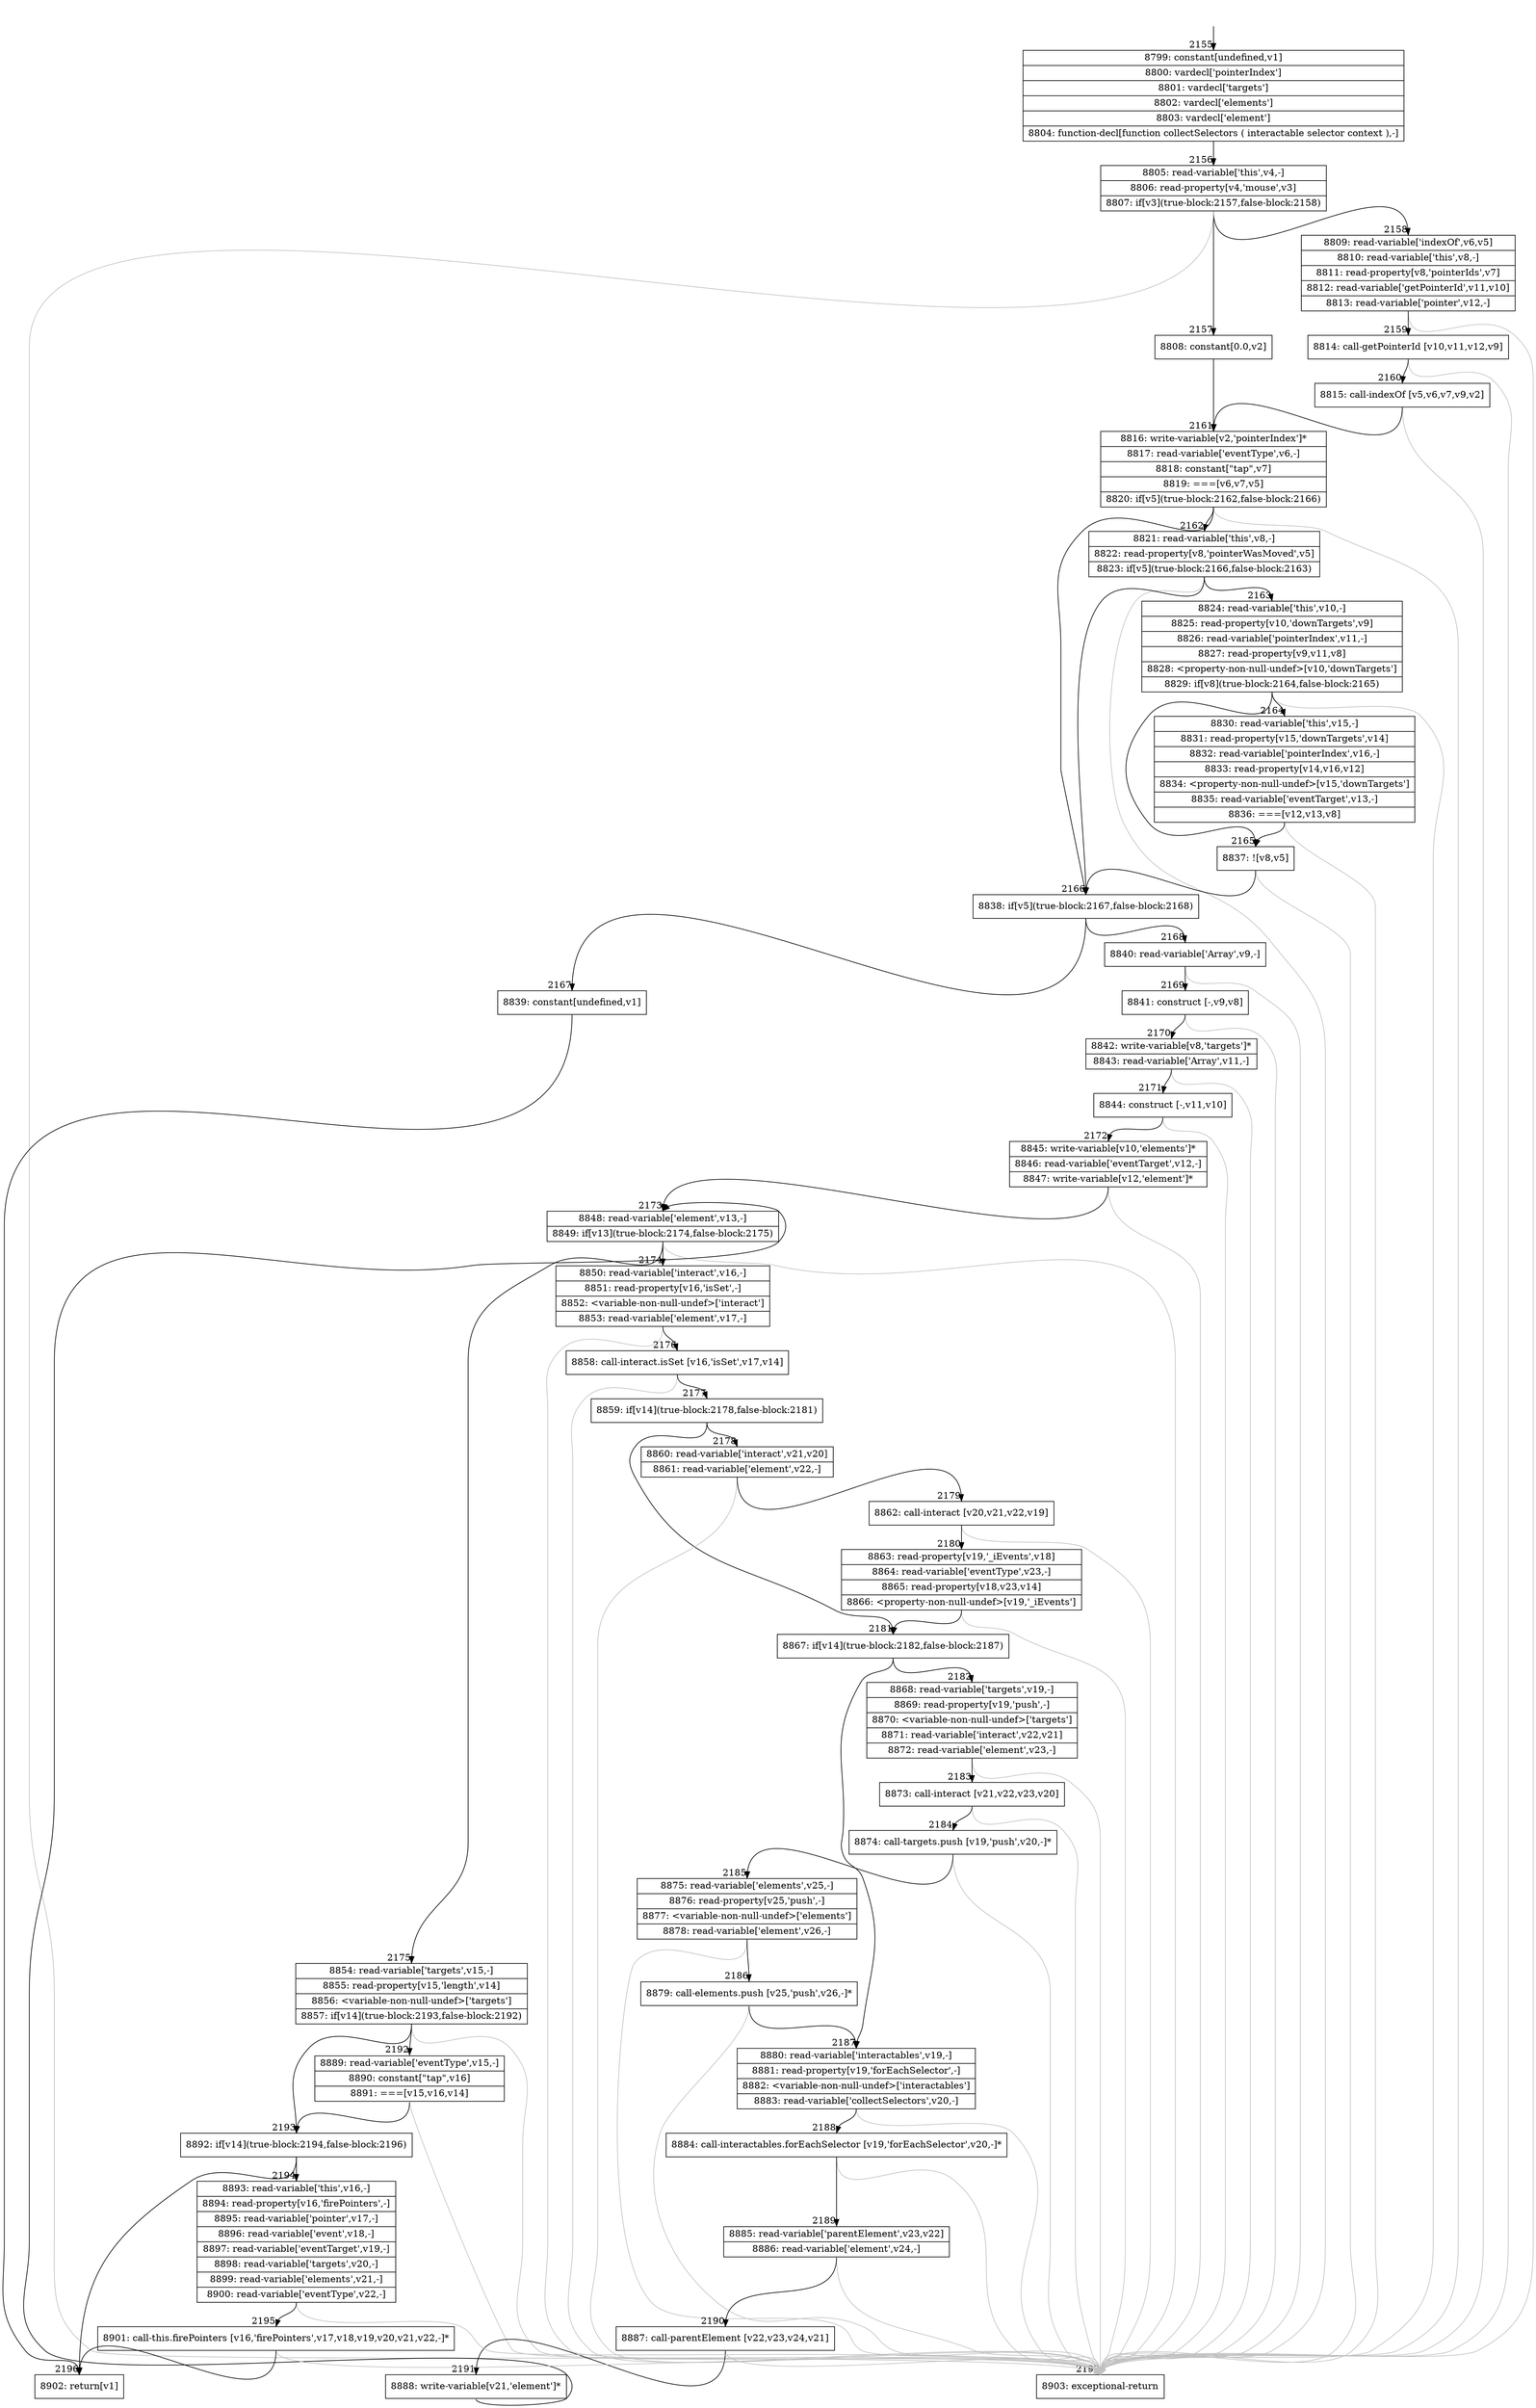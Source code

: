 digraph {
rankdir="TD"
BB_entry103[shape=none,label=""];
BB_entry103 -> BB2155 [tailport=s, headport=n, headlabel="    2155"]
BB2155 [shape=record label="{8799: constant[undefined,v1]|8800: vardecl['pointerIndex']|8801: vardecl['targets']|8802: vardecl['elements']|8803: vardecl['element']|8804: function-decl[function collectSelectors ( interactable selector context ),-]}" ] 
BB2155 -> BB2156 [tailport=s, headport=n, headlabel="      2156"]
BB2156 [shape=record label="{8805: read-variable['this',v4,-]|8806: read-property[v4,'mouse',v3]|8807: if[v3](true-block:2157,false-block:2158)}" ] 
BB2156 -> BB2157 [tailport=s, headport=n, headlabel="      2157"]
BB2156 -> BB2158 [tailport=s, headport=n, headlabel="      2158"]
BB2156 -> BB2197 [tailport=s, headport=n, color=gray, headlabel="      2197"]
BB2157 [shape=record label="{8808: constant[0.0,v2]}" ] 
BB2157 -> BB2161 [tailport=s, headport=n, headlabel="      2161"]
BB2158 [shape=record label="{8809: read-variable['indexOf',v6,v5]|8810: read-variable['this',v8,-]|8811: read-property[v8,'pointerIds',v7]|8812: read-variable['getPointerId',v11,v10]|8813: read-variable['pointer',v12,-]}" ] 
BB2158 -> BB2159 [tailport=s, headport=n, headlabel="      2159"]
BB2158 -> BB2197 [tailport=s, headport=n, color=gray]
BB2159 [shape=record label="{8814: call-getPointerId [v10,v11,v12,v9]}" ] 
BB2159 -> BB2160 [tailport=s, headport=n, headlabel="      2160"]
BB2159 -> BB2197 [tailport=s, headport=n, color=gray]
BB2160 [shape=record label="{8815: call-indexOf [v5,v6,v7,v9,v2]}" ] 
BB2160 -> BB2161 [tailport=s, headport=n]
BB2160 -> BB2197 [tailport=s, headport=n, color=gray]
BB2161 [shape=record label="{8816: write-variable[v2,'pointerIndex']*|8817: read-variable['eventType',v6,-]|8818: constant[\"tap\",v7]|8819: ===[v6,v7,v5]|8820: if[v5](true-block:2162,false-block:2166)}" ] 
BB2161 -> BB2166 [tailport=s, headport=n, headlabel="      2166"]
BB2161 -> BB2162 [tailport=s, headport=n, headlabel="      2162"]
BB2161 -> BB2197 [tailport=s, headport=n, color=gray]
BB2162 [shape=record label="{8821: read-variable['this',v8,-]|8822: read-property[v8,'pointerWasMoved',v5]|8823: if[v5](true-block:2166,false-block:2163)}" ] 
BB2162 -> BB2166 [tailport=s, headport=n]
BB2162 -> BB2163 [tailport=s, headport=n, headlabel="      2163"]
BB2162 -> BB2197 [tailport=s, headport=n, color=gray]
BB2163 [shape=record label="{8824: read-variable['this',v10,-]|8825: read-property[v10,'downTargets',v9]|8826: read-variable['pointerIndex',v11,-]|8827: read-property[v9,v11,v8]|8828: \<property-non-null-undef\>[v10,'downTargets']|8829: if[v8](true-block:2164,false-block:2165)}" ] 
BB2163 -> BB2165 [tailport=s, headport=n, headlabel="      2165"]
BB2163 -> BB2164 [tailport=s, headport=n, headlabel="      2164"]
BB2163 -> BB2197 [tailport=s, headport=n, color=gray]
BB2164 [shape=record label="{8830: read-variable['this',v15,-]|8831: read-property[v15,'downTargets',v14]|8832: read-variable['pointerIndex',v16,-]|8833: read-property[v14,v16,v12]|8834: \<property-non-null-undef\>[v15,'downTargets']|8835: read-variable['eventTarget',v13,-]|8836: ===[v12,v13,v8]}" ] 
BB2164 -> BB2165 [tailport=s, headport=n]
BB2164 -> BB2197 [tailport=s, headport=n, color=gray]
BB2165 [shape=record label="{8837: ![v8,v5]}" ] 
BB2165 -> BB2166 [tailport=s, headport=n]
BB2165 -> BB2197 [tailport=s, headport=n, color=gray]
BB2166 [shape=record label="{8838: if[v5](true-block:2167,false-block:2168)}" ] 
BB2166 -> BB2167 [tailport=s, headport=n, headlabel="      2167"]
BB2166 -> BB2168 [tailport=s, headport=n, headlabel="      2168"]
BB2167 [shape=record label="{8839: constant[undefined,v1]}" ] 
BB2167 -> BB2196 [tailport=s, headport=n, headlabel="      2196"]
BB2168 [shape=record label="{8840: read-variable['Array',v9,-]}" ] 
BB2168 -> BB2169 [tailport=s, headport=n, headlabel="      2169"]
BB2168 -> BB2197 [tailport=s, headport=n, color=gray]
BB2169 [shape=record label="{8841: construct [-,v9,v8]}" ] 
BB2169 -> BB2170 [tailport=s, headport=n, headlabel="      2170"]
BB2169 -> BB2197 [tailport=s, headport=n, color=gray]
BB2170 [shape=record label="{8842: write-variable[v8,'targets']*|8843: read-variable['Array',v11,-]}" ] 
BB2170 -> BB2171 [tailport=s, headport=n, headlabel="      2171"]
BB2170 -> BB2197 [tailport=s, headport=n, color=gray]
BB2171 [shape=record label="{8844: construct [-,v11,v10]}" ] 
BB2171 -> BB2172 [tailport=s, headport=n, headlabel="      2172"]
BB2171 -> BB2197 [tailport=s, headport=n, color=gray]
BB2172 [shape=record label="{8845: write-variable[v10,'elements']*|8846: read-variable['eventTarget',v12,-]|8847: write-variable[v12,'element']*}" ] 
BB2172 -> BB2173 [tailport=s, headport=n, headlabel="      2173"]
BB2172 -> BB2197 [tailport=s, headport=n, color=gray]
BB2173 [shape=record label="{8848: read-variable['element',v13,-]|8849: if[v13](true-block:2174,false-block:2175)}" ] 
BB2173 -> BB2174 [tailport=s, headport=n, headlabel="      2174"]
BB2173 -> BB2175 [tailport=s, headport=n, headlabel="      2175"]
BB2173 -> BB2197 [tailport=s, headport=n, color=gray]
BB2174 [shape=record label="{8850: read-variable['interact',v16,-]|8851: read-property[v16,'isSet',-]|8852: \<variable-non-null-undef\>['interact']|8853: read-variable['element',v17,-]}" ] 
BB2174 -> BB2176 [tailport=s, headport=n, headlabel="      2176"]
BB2174 -> BB2197 [tailport=s, headport=n, color=gray]
BB2175 [shape=record label="{8854: read-variable['targets',v15,-]|8855: read-property[v15,'length',v14]|8856: \<variable-non-null-undef\>['targets']|8857: if[v14](true-block:2193,false-block:2192)}" ] 
BB2175 -> BB2193 [tailport=s, headport=n, headlabel="      2193"]
BB2175 -> BB2192 [tailport=s, headport=n, headlabel="      2192"]
BB2175 -> BB2197 [tailport=s, headport=n, color=gray]
BB2176 [shape=record label="{8858: call-interact.isSet [v16,'isSet',v17,v14]}" ] 
BB2176 -> BB2177 [tailport=s, headport=n, headlabel="      2177"]
BB2176 -> BB2197 [tailport=s, headport=n, color=gray]
BB2177 [shape=record label="{8859: if[v14](true-block:2178,false-block:2181)}" ] 
BB2177 -> BB2181 [tailport=s, headport=n, headlabel="      2181"]
BB2177 -> BB2178 [tailport=s, headport=n, headlabel="      2178"]
BB2178 [shape=record label="{8860: read-variable['interact',v21,v20]|8861: read-variable['element',v22,-]}" ] 
BB2178 -> BB2179 [tailport=s, headport=n, headlabel="      2179"]
BB2178 -> BB2197 [tailport=s, headport=n, color=gray]
BB2179 [shape=record label="{8862: call-interact [v20,v21,v22,v19]}" ] 
BB2179 -> BB2180 [tailport=s, headport=n, headlabel="      2180"]
BB2179 -> BB2197 [tailport=s, headport=n, color=gray]
BB2180 [shape=record label="{8863: read-property[v19,'_iEvents',v18]|8864: read-variable['eventType',v23,-]|8865: read-property[v18,v23,v14]|8866: \<property-non-null-undef\>[v19,'_iEvents']}" ] 
BB2180 -> BB2181 [tailport=s, headport=n]
BB2180 -> BB2197 [tailport=s, headport=n, color=gray]
BB2181 [shape=record label="{8867: if[v14](true-block:2182,false-block:2187)}" ] 
BB2181 -> BB2182 [tailport=s, headport=n, headlabel="      2182"]
BB2181 -> BB2187 [tailport=s, headport=n, headlabel="      2187"]
BB2182 [shape=record label="{8868: read-variable['targets',v19,-]|8869: read-property[v19,'push',-]|8870: \<variable-non-null-undef\>['targets']|8871: read-variable['interact',v22,v21]|8872: read-variable['element',v23,-]}" ] 
BB2182 -> BB2183 [tailport=s, headport=n, headlabel="      2183"]
BB2182 -> BB2197 [tailport=s, headport=n, color=gray]
BB2183 [shape=record label="{8873: call-interact [v21,v22,v23,v20]}" ] 
BB2183 -> BB2184 [tailport=s, headport=n, headlabel="      2184"]
BB2183 -> BB2197 [tailport=s, headport=n, color=gray]
BB2184 [shape=record label="{8874: call-targets.push [v19,'push',v20,-]*}" ] 
BB2184 -> BB2185 [tailport=s, headport=n, headlabel="      2185"]
BB2184 -> BB2197 [tailport=s, headport=n, color=gray]
BB2185 [shape=record label="{8875: read-variable['elements',v25,-]|8876: read-property[v25,'push',-]|8877: \<variable-non-null-undef\>['elements']|8878: read-variable['element',v26,-]}" ] 
BB2185 -> BB2186 [tailport=s, headport=n, headlabel="      2186"]
BB2185 -> BB2197 [tailport=s, headport=n, color=gray]
BB2186 [shape=record label="{8879: call-elements.push [v25,'push',v26,-]*}" ] 
BB2186 -> BB2187 [tailport=s, headport=n]
BB2186 -> BB2197 [tailport=s, headport=n, color=gray]
BB2187 [shape=record label="{8880: read-variable['interactables',v19,-]|8881: read-property[v19,'forEachSelector',-]|8882: \<variable-non-null-undef\>['interactables']|8883: read-variable['collectSelectors',v20,-]}" ] 
BB2187 -> BB2188 [tailport=s, headport=n, headlabel="      2188"]
BB2187 -> BB2197 [tailport=s, headport=n, color=gray]
BB2188 [shape=record label="{8884: call-interactables.forEachSelector [v19,'forEachSelector',v20,-]*}" ] 
BB2188 -> BB2189 [tailport=s, headport=n, headlabel="      2189"]
BB2188 -> BB2197 [tailport=s, headport=n, color=gray]
BB2189 [shape=record label="{8885: read-variable['parentElement',v23,v22]|8886: read-variable['element',v24,-]}" ] 
BB2189 -> BB2190 [tailport=s, headport=n, headlabel="      2190"]
BB2189 -> BB2197 [tailport=s, headport=n, color=gray]
BB2190 [shape=record label="{8887: call-parentElement [v22,v23,v24,v21]}" ] 
BB2190 -> BB2191 [tailport=s, headport=n, headlabel="      2191"]
BB2190 -> BB2197 [tailport=s, headport=n, color=gray]
BB2191 [shape=record label="{8888: write-variable[v21,'element']*}" ] 
BB2191 -> BB2173 [tailport=s, headport=n]
BB2192 [shape=record label="{8889: read-variable['eventType',v15,-]|8890: constant[\"tap\",v16]|8891: ===[v15,v16,v14]}" ] 
BB2192 -> BB2193 [tailport=s, headport=n]
BB2192 -> BB2197 [tailport=s, headport=n, color=gray]
BB2193 [shape=record label="{8892: if[v14](true-block:2194,false-block:2196)}" ] 
BB2193 -> BB2194 [tailport=s, headport=n, headlabel="      2194"]
BB2193 -> BB2196 [tailport=s, headport=n]
BB2194 [shape=record label="{8893: read-variable['this',v16,-]|8894: read-property[v16,'firePointers',-]|8895: read-variable['pointer',v17,-]|8896: read-variable['event',v18,-]|8897: read-variable['eventTarget',v19,-]|8898: read-variable['targets',v20,-]|8899: read-variable['elements',v21,-]|8900: read-variable['eventType',v22,-]}" ] 
BB2194 -> BB2195 [tailport=s, headport=n, headlabel="      2195"]
BB2194 -> BB2197 [tailport=s, headport=n, color=gray]
BB2195 [shape=record label="{8901: call-this.firePointers [v16,'firePointers',v17,v18,v19,v20,v21,v22,-]*}" ] 
BB2195 -> BB2196 [tailport=s, headport=n]
BB2195 -> BB2197 [tailport=s, headport=n, color=gray]
BB2196 [shape=record label="{8902: return[v1]}" ] 
BB2197 [shape=record label="{8903: exceptional-return}" ] 
//#$~ 2776
}
